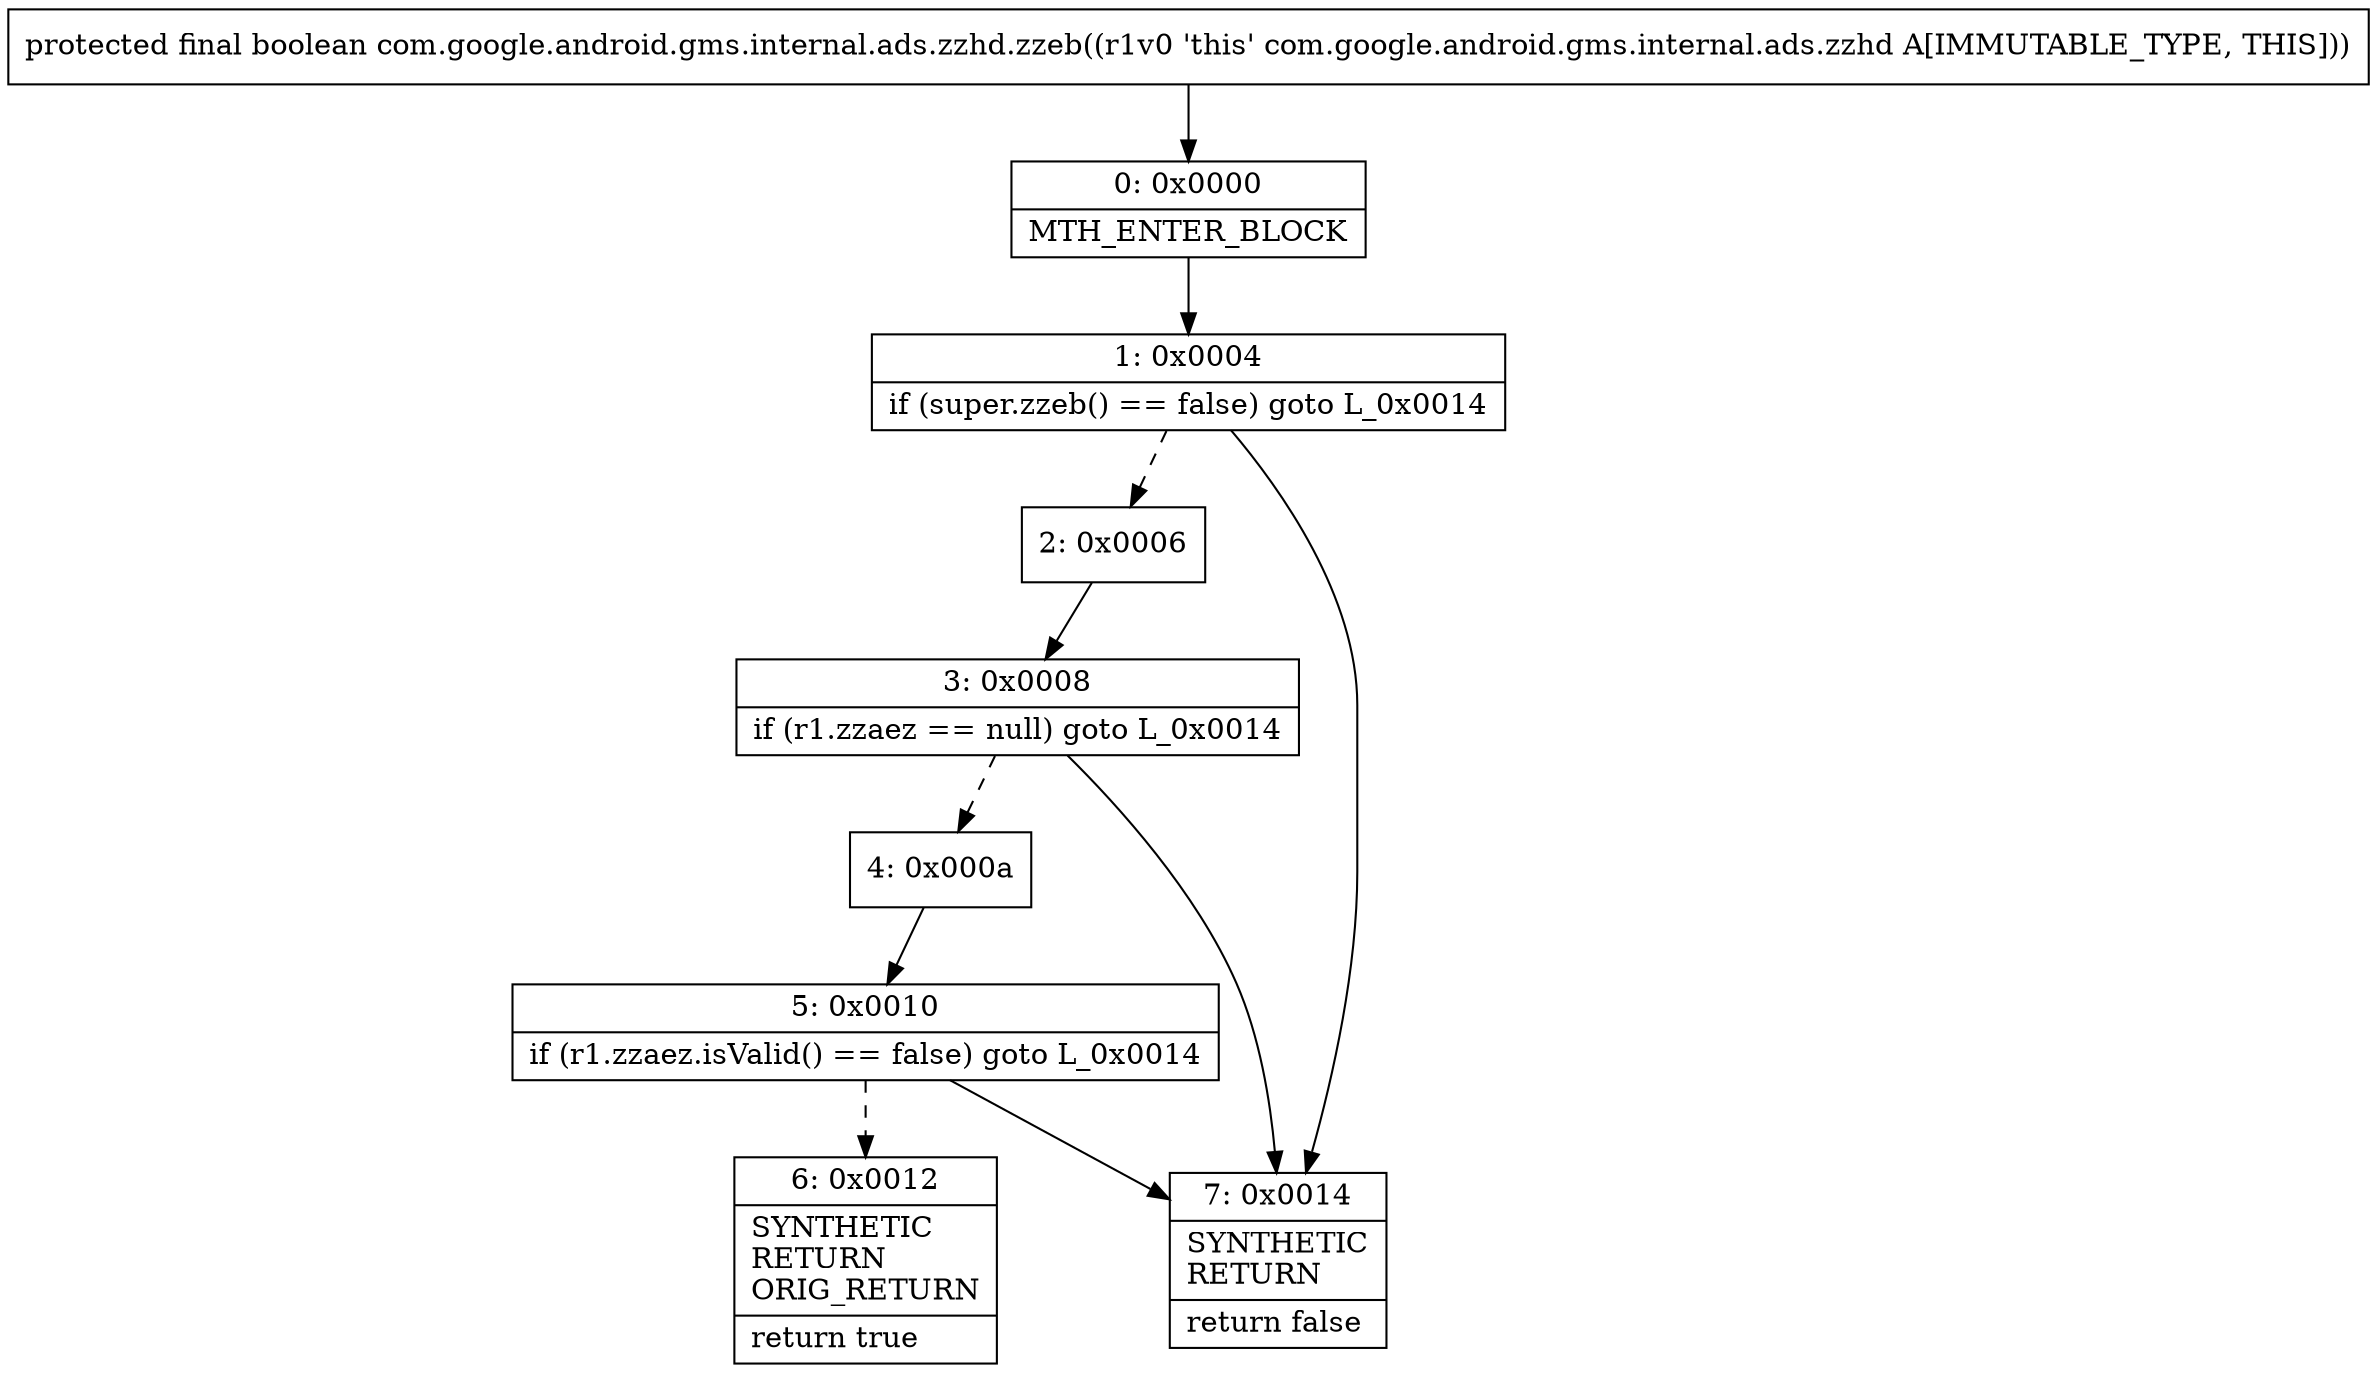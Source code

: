 digraph "CFG forcom.google.android.gms.internal.ads.zzhd.zzeb()Z" {
Node_0 [shape=record,label="{0\:\ 0x0000|MTH_ENTER_BLOCK\l}"];
Node_1 [shape=record,label="{1\:\ 0x0004|if (super.zzeb() == false) goto L_0x0014\l}"];
Node_2 [shape=record,label="{2\:\ 0x0006}"];
Node_3 [shape=record,label="{3\:\ 0x0008|if (r1.zzaez == null) goto L_0x0014\l}"];
Node_4 [shape=record,label="{4\:\ 0x000a}"];
Node_5 [shape=record,label="{5\:\ 0x0010|if (r1.zzaez.isValid() == false) goto L_0x0014\l}"];
Node_6 [shape=record,label="{6\:\ 0x0012|SYNTHETIC\lRETURN\lORIG_RETURN\l|return true\l}"];
Node_7 [shape=record,label="{7\:\ 0x0014|SYNTHETIC\lRETURN\l|return false\l}"];
MethodNode[shape=record,label="{protected final boolean com.google.android.gms.internal.ads.zzhd.zzeb((r1v0 'this' com.google.android.gms.internal.ads.zzhd A[IMMUTABLE_TYPE, THIS])) }"];
MethodNode -> Node_0;
Node_0 -> Node_1;
Node_1 -> Node_2[style=dashed];
Node_1 -> Node_7;
Node_2 -> Node_3;
Node_3 -> Node_4[style=dashed];
Node_3 -> Node_7;
Node_4 -> Node_5;
Node_5 -> Node_6[style=dashed];
Node_5 -> Node_7;
}

